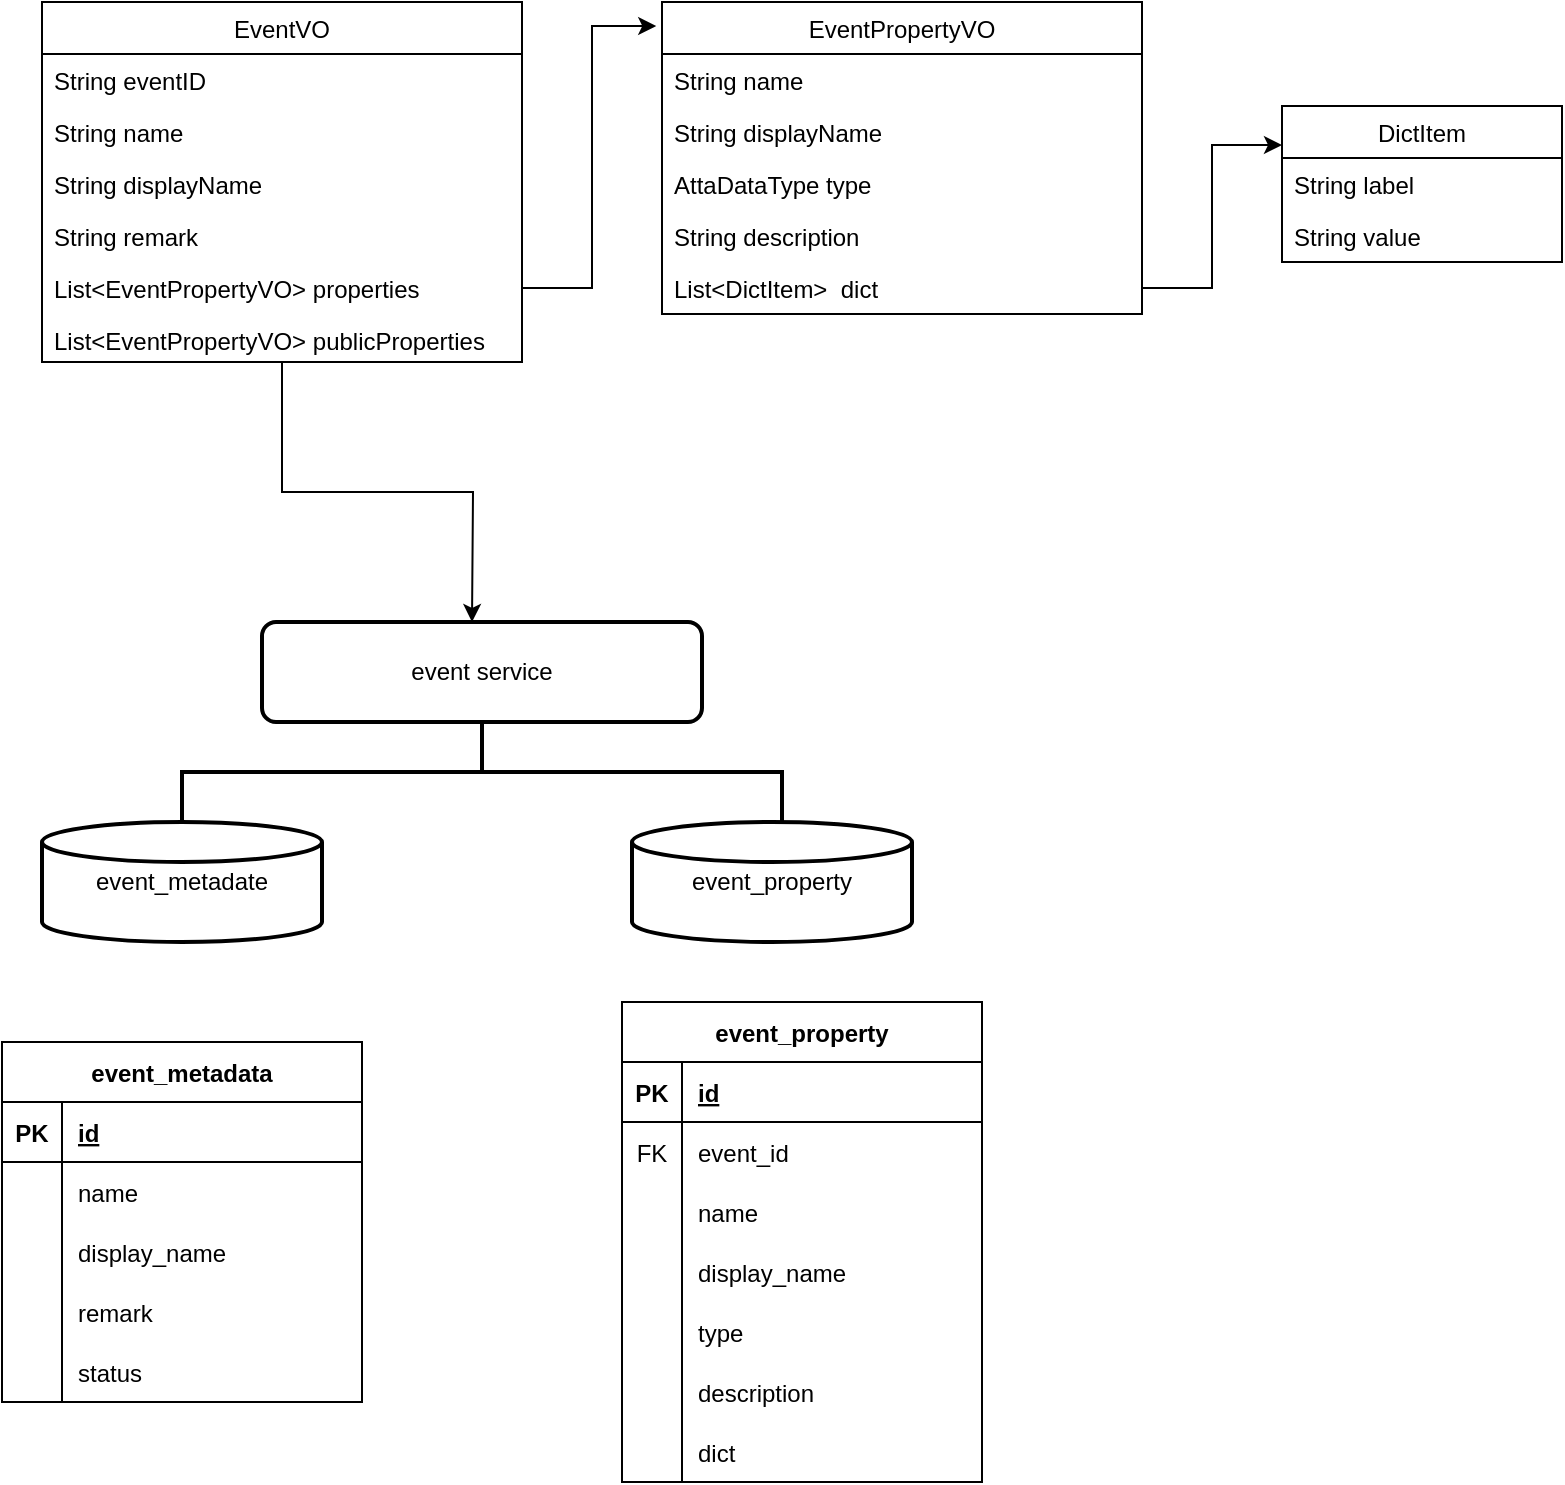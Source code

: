 <mxfile version="20.5.3" type="github">
  <diagram id="R2lEEEUBdFMjLlhIrx00" name="Page-1">
    <mxGraphModel dx="1386" dy="793" grid="1" gridSize="10" guides="1" tooltips="1" connect="1" arrows="1" fold="1" page="1" pageScale="1" pageWidth="850" pageHeight="1100" math="0" shadow="0" extFonts="Permanent Marker^https://fonts.googleapis.com/css?family=Permanent+Marker">
      <root>
        <mxCell id="0" />
        <mxCell id="1" parent="0" />
        <mxCell id="Suku9LMcbhKZrUksjq85-59" style="edgeStyle=orthogonalEdgeStyle;rounded=0;orthogonalLoop=1;jettySize=auto;html=1;" edge="1" parent="1" source="Suku9LMcbhKZrUksjq85-31">
          <mxGeometry relative="1" as="geometry">
            <mxPoint x="275" y="390" as="targetPoint" />
          </mxGeometry>
        </mxCell>
        <mxCell id="Suku9LMcbhKZrUksjq85-31" value="EventVO" style="swimlane;fontStyle=0;childLayout=stackLayout;horizontal=1;startSize=26;fillColor=none;horizontalStack=0;resizeParent=1;resizeParentMax=0;resizeLast=0;collapsible=1;marginBottom=0;" vertex="1" parent="1">
          <mxGeometry x="60" y="80" width="240" height="180" as="geometry" />
        </mxCell>
        <mxCell id="Suku9LMcbhKZrUksjq85-32" value="String eventID" style="text;strokeColor=none;fillColor=none;align=left;verticalAlign=top;spacingLeft=4;spacingRight=4;overflow=hidden;rotatable=0;points=[[0,0.5],[1,0.5]];portConstraint=eastwest;" vertex="1" parent="Suku9LMcbhKZrUksjq85-31">
          <mxGeometry y="26" width="240" height="26" as="geometry" />
        </mxCell>
        <mxCell id="Suku9LMcbhKZrUksjq85-33" value="String name" style="text;strokeColor=none;fillColor=none;align=left;verticalAlign=top;spacingLeft=4;spacingRight=4;overflow=hidden;rotatable=0;points=[[0,0.5],[1,0.5]];portConstraint=eastwest;" vertex="1" parent="Suku9LMcbhKZrUksjq85-31">
          <mxGeometry y="52" width="240" height="26" as="geometry" />
        </mxCell>
        <mxCell id="Suku9LMcbhKZrUksjq85-34" value="String displayName" style="text;strokeColor=none;fillColor=none;align=left;verticalAlign=top;spacingLeft=4;spacingRight=4;overflow=hidden;rotatable=0;points=[[0,0.5],[1,0.5]];portConstraint=eastwest;" vertex="1" parent="Suku9LMcbhKZrUksjq85-31">
          <mxGeometry y="78" width="240" height="26" as="geometry" />
        </mxCell>
        <mxCell id="Suku9LMcbhKZrUksjq85-35" value="String remark" style="text;strokeColor=none;fillColor=none;align=left;verticalAlign=top;spacingLeft=4;spacingRight=4;overflow=hidden;rotatable=0;points=[[0,0.5],[1,0.5]];portConstraint=eastwest;" vertex="1" parent="Suku9LMcbhKZrUksjq85-31">
          <mxGeometry y="104" width="240" height="26" as="geometry" />
        </mxCell>
        <mxCell id="Suku9LMcbhKZrUksjq85-36" value="List&lt;EventPropertyVO&gt; properties" style="text;strokeColor=none;fillColor=none;align=left;verticalAlign=top;spacingLeft=4;spacingRight=4;overflow=hidden;rotatable=0;points=[[0,0.5],[1,0.5]];portConstraint=eastwest;" vertex="1" parent="Suku9LMcbhKZrUksjq85-31">
          <mxGeometry y="130" width="240" height="26" as="geometry" />
        </mxCell>
        <mxCell id="Suku9LMcbhKZrUksjq85-37" value="List&lt;EventPropertyVO&gt; publicProperties" style="text;strokeColor=none;fillColor=none;align=left;verticalAlign=top;spacingLeft=4;spacingRight=4;overflow=hidden;rotatable=0;points=[[0,0.5],[1,0.5]];portConstraint=eastwest;" vertex="1" parent="Suku9LMcbhKZrUksjq85-31">
          <mxGeometry y="156" width="240" height="24" as="geometry" />
        </mxCell>
        <mxCell id="Suku9LMcbhKZrUksjq85-38" style="text;strokeColor=none;fillColor=none;align=left;verticalAlign=top;spacingLeft=4;spacingRight=4;overflow=hidden;rotatable=0;points=[[0,0.5],[1,0.5]];portConstraint=eastwest;" vertex="1" parent="1">
          <mxGeometry x="400" y="186" width="140" height="26" as="geometry" />
        </mxCell>
        <mxCell id="Suku9LMcbhKZrUksjq85-40" value="EventPropertyVO" style="swimlane;fontStyle=0;childLayout=stackLayout;horizontal=1;startSize=26;fillColor=none;horizontalStack=0;resizeParent=1;resizeParentMax=0;resizeLast=0;collapsible=1;marginBottom=0;" vertex="1" parent="1">
          <mxGeometry x="370" y="80" width="240" height="156" as="geometry" />
        </mxCell>
        <mxCell id="Suku9LMcbhKZrUksjq85-41" value="String name" style="text;strokeColor=none;fillColor=none;align=left;verticalAlign=top;spacingLeft=4;spacingRight=4;overflow=hidden;rotatable=0;points=[[0,0.5],[1,0.5]];portConstraint=eastwest;" vertex="1" parent="Suku9LMcbhKZrUksjq85-40">
          <mxGeometry y="26" width="240" height="26" as="geometry" />
        </mxCell>
        <mxCell id="Suku9LMcbhKZrUksjq85-42" value="String displayName" style="text;strokeColor=none;fillColor=none;align=left;verticalAlign=top;spacingLeft=4;spacingRight=4;overflow=hidden;rotatable=0;points=[[0,0.5],[1,0.5]];portConstraint=eastwest;" vertex="1" parent="Suku9LMcbhKZrUksjq85-40">
          <mxGeometry y="52" width="240" height="26" as="geometry" />
        </mxCell>
        <mxCell id="Suku9LMcbhKZrUksjq85-43" value="AttaDataType type" style="text;strokeColor=none;fillColor=none;align=left;verticalAlign=top;spacingLeft=4;spacingRight=4;overflow=hidden;rotatable=0;points=[[0,0.5],[1,0.5]];portConstraint=eastwest;" vertex="1" parent="Suku9LMcbhKZrUksjq85-40">
          <mxGeometry y="78" width="240" height="26" as="geometry" />
        </mxCell>
        <mxCell id="Suku9LMcbhKZrUksjq85-45" value="String description" style="text;strokeColor=none;fillColor=none;align=left;verticalAlign=top;spacingLeft=4;spacingRight=4;overflow=hidden;rotatable=0;points=[[0,0.5],[1,0.5]];portConstraint=eastwest;" vertex="1" parent="Suku9LMcbhKZrUksjq85-40">
          <mxGeometry y="104" width="240" height="26" as="geometry" />
        </mxCell>
        <mxCell id="Suku9LMcbhKZrUksjq85-44" value="List&lt;DictItem&gt;  dict" style="text;strokeColor=none;fillColor=none;align=left;verticalAlign=top;spacingLeft=4;spacingRight=4;overflow=hidden;rotatable=0;points=[[0,0.5],[1,0.5]];portConstraint=eastwest;" vertex="1" parent="Suku9LMcbhKZrUksjq85-40">
          <mxGeometry y="130" width="240" height="26" as="geometry" />
        </mxCell>
        <mxCell id="Suku9LMcbhKZrUksjq85-46" style="edgeStyle=orthogonalEdgeStyle;rounded=0;orthogonalLoop=1;jettySize=auto;html=1;entryX=-0.012;entryY=0.077;entryDx=0;entryDy=0;entryPerimeter=0;" edge="1" parent="1" source="Suku9LMcbhKZrUksjq85-36" target="Suku9LMcbhKZrUksjq85-40">
          <mxGeometry relative="1" as="geometry" />
        </mxCell>
        <mxCell id="Suku9LMcbhKZrUksjq85-51" value="DictItem" style="swimlane;fontStyle=0;childLayout=stackLayout;horizontal=1;startSize=26;fillColor=none;horizontalStack=0;resizeParent=1;resizeParentMax=0;resizeLast=0;collapsible=1;marginBottom=0;" vertex="1" parent="1">
          <mxGeometry x="680" y="132" width="140" height="78" as="geometry" />
        </mxCell>
        <mxCell id="Suku9LMcbhKZrUksjq85-52" value="String label" style="text;strokeColor=none;fillColor=none;align=left;verticalAlign=top;spacingLeft=4;spacingRight=4;overflow=hidden;rotatable=0;points=[[0,0.5],[1,0.5]];portConstraint=eastwest;" vertex="1" parent="Suku9LMcbhKZrUksjq85-51">
          <mxGeometry y="26" width="140" height="26" as="geometry" />
        </mxCell>
        <mxCell id="Suku9LMcbhKZrUksjq85-53" value="String value" style="text;strokeColor=none;fillColor=none;align=left;verticalAlign=top;spacingLeft=4;spacingRight=4;overflow=hidden;rotatable=0;points=[[0,0.5],[1,0.5]];portConstraint=eastwest;" vertex="1" parent="Suku9LMcbhKZrUksjq85-51">
          <mxGeometry y="52" width="140" height="26" as="geometry" />
        </mxCell>
        <mxCell id="Suku9LMcbhKZrUksjq85-55" style="edgeStyle=orthogonalEdgeStyle;rounded=0;orthogonalLoop=1;jettySize=auto;html=1;entryX=0;entryY=0.25;entryDx=0;entryDy=0;" edge="1" parent="1" source="Suku9LMcbhKZrUksjq85-44" target="Suku9LMcbhKZrUksjq85-51">
          <mxGeometry relative="1" as="geometry" />
        </mxCell>
        <mxCell id="Suku9LMcbhKZrUksjq85-60" value="event service" style="rounded=1;whiteSpace=wrap;html=1;absoluteArcSize=1;arcSize=14;strokeWidth=2;" vertex="1" parent="1">
          <mxGeometry x="170" y="390" width="220" height="50" as="geometry" />
        </mxCell>
        <mxCell id="Suku9LMcbhKZrUksjq85-61" value="event_metadate" style="strokeWidth=2;html=1;shape=mxgraph.flowchart.database;whiteSpace=wrap;" vertex="1" parent="1">
          <mxGeometry x="60" y="490" width="140" height="60" as="geometry" />
        </mxCell>
        <mxCell id="Suku9LMcbhKZrUksjq85-62" value="event_property" style="strokeWidth=2;html=1;shape=mxgraph.flowchart.database;whiteSpace=wrap;" vertex="1" parent="1">
          <mxGeometry x="355" y="490" width="140" height="60" as="geometry" />
        </mxCell>
        <mxCell id="Suku9LMcbhKZrUksjq85-63" value="" style="strokeWidth=2;html=1;shape=mxgraph.flowchart.annotation_2;align=left;labelPosition=right;pointerEvents=1;direction=south;" vertex="1" parent="1">
          <mxGeometry x="130" y="440" width="300" height="50" as="geometry" />
        </mxCell>
        <mxCell id="Suku9LMcbhKZrUksjq85-66" value="event_property" style="shape=table;startSize=30;container=1;collapsible=1;childLayout=tableLayout;fixedRows=1;rowLines=0;fontStyle=1;align=center;resizeLast=1;" vertex="1" parent="1">
          <mxGeometry x="350" y="580" width="180" height="240" as="geometry" />
        </mxCell>
        <mxCell id="Suku9LMcbhKZrUksjq85-67" value="" style="shape=tableRow;horizontal=0;startSize=0;swimlaneHead=0;swimlaneBody=0;fillColor=none;collapsible=0;dropTarget=0;points=[[0,0.5],[1,0.5]];portConstraint=eastwest;top=0;left=0;right=0;bottom=1;" vertex="1" parent="Suku9LMcbhKZrUksjq85-66">
          <mxGeometry y="30" width="180" height="30" as="geometry" />
        </mxCell>
        <mxCell id="Suku9LMcbhKZrUksjq85-68" value="PK" style="shape=partialRectangle;connectable=0;fillColor=none;top=0;left=0;bottom=0;right=0;fontStyle=1;overflow=hidden;" vertex="1" parent="Suku9LMcbhKZrUksjq85-67">
          <mxGeometry width="30" height="30" as="geometry">
            <mxRectangle width="30" height="30" as="alternateBounds" />
          </mxGeometry>
        </mxCell>
        <mxCell id="Suku9LMcbhKZrUksjq85-69" value="id" style="shape=partialRectangle;connectable=0;fillColor=none;top=0;left=0;bottom=0;right=0;align=left;spacingLeft=6;fontStyle=5;overflow=hidden;" vertex="1" parent="Suku9LMcbhKZrUksjq85-67">
          <mxGeometry x="30" width="150" height="30" as="geometry">
            <mxRectangle width="150" height="30" as="alternateBounds" />
          </mxGeometry>
        </mxCell>
        <mxCell id="Suku9LMcbhKZrUksjq85-70" value="" style="shape=tableRow;horizontal=0;startSize=0;swimlaneHead=0;swimlaneBody=0;fillColor=none;collapsible=0;dropTarget=0;points=[[0,0.5],[1,0.5]];portConstraint=eastwest;top=0;left=0;right=0;bottom=0;" vertex="1" parent="Suku9LMcbhKZrUksjq85-66">
          <mxGeometry y="60" width="180" height="30" as="geometry" />
        </mxCell>
        <mxCell id="Suku9LMcbhKZrUksjq85-71" value="FK" style="shape=partialRectangle;connectable=0;fillColor=none;top=0;left=0;bottom=0;right=0;editable=1;overflow=hidden;" vertex="1" parent="Suku9LMcbhKZrUksjq85-70">
          <mxGeometry width="30" height="30" as="geometry">
            <mxRectangle width="30" height="30" as="alternateBounds" />
          </mxGeometry>
        </mxCell>
        <mxCell id="Suku9LMcbhKZrUksjq85-72" value="event_id" style="shape=partialRectangle;connectable=0;fillColor=none;top=0;left=0;bottom=0;right=0;align=left;spacingLeft=6;overflow=hidden;" vertex="1" parent="Suku9LMcbhKZrUksjq85-70">
          <mxGeometry x="30" width="150" height="30" as="geometry">
            <mxRectangle width="150" height="30" as="alternateBounds" />
          </mxGeometry>
        </mxCell>
        <mxCell id="Suku9LMcbhKZrUksjq85-73" value="" style="shape=tableRow;horizontal=0;startSize=0;swimlaneHead=0;swimlaneBody=0;fillColor=none;collapsible=0;dropTarget=0;points=[[0,0.5],[1,0.5]];portConstraint=eastwest;top=0;left=0;right=0;bottom=0;" vertex="1" parent="Suku9LMcbhKZrUksjq85-66">
          <mxGeometry y="90" width="180" height="30" as="geometry" />
        </mxCell>
        <mxCell id="Suku9LMcbhKZrUksjq85-74" value="" style="shape=partialRectangle;connectable=0;fillColor=none;top=0;left=0;bottom=0;right=0;editable=1;overflow=hidden;" vertex="1" parent="Suku9LMcbhKZrUksjq85-73">
          <mxGeometry width="30" height="30" as="geometry">
            <mxRectangle width="30" height="30" as="alternateBounds" />
          </mxGeometry>
        </mxCell>
        <mxCell id="Suku9LMcbhKZrUksjq85-75" value="name" style="shape=partialRectangle;connectable=0;fillColor=none;top=0;left=0;bottom=0;right=0;align=left;spacingLeft=6;overflow=hidden;" vertex="1" parent="Suku9LMcbhKZrUksjq85-73">
          <mxGeometry x="30" width="150" height="30" as="geometry">
            <mxRectangle width="150" height="30" as="alternateBounds" />
          </mxGeometry>
        </mxCell>
        <mxCell id="Suku9LMcbhKZrUksjq85-76" value="" style="shape=tableRow;horizontal=0;startSize=0;swimlaneHead=0;swimlaneBody=0;fillColor=none;collapsible=0;dropTarget=0;points=[[0,0.5],[1,0.5]];portConstraint=eastwest;top=0;left=0;right=0;bottom=0;" vertex="1" parent="Suku9LMcbhKZrUksjq85-66">
          <mxGeometry y="120" width="180" height="30" as="geometry" />
        </mxCell>
        <mxCell id="Suku9LMcbhKZrUksjq85-77" value="" style="shape=partialRectangle;connectable=0;fillColor=none;top=0;left=0;bottom=0;right=0;editable=1;overflow=hidden;" vertex="1" parent="Suku9LMcbhKZrUksjq85-76">
          <mxGeometry width="30" height="30" as="geometry">
            <mxRectangle width="30" height="30" as="alternateBounds" />
          </mxGeometry>
        </mxCell>
        <mxCell id="Suku9LMcbhKZrUksjq85-78" value="display_name" style="shape=partialRectangle;connectable=0;fillColor=none;top=0;left=0;bottom=0;right=0;align=left;spacingLeft=6;overflow=hidden;" vertex="1" parent="Suku9LMcbhKZrUksjq85-76">
          <mxGeometry x="30" width="150" height="30" as="geometry">
            <mxRectangle width="150" height="30" as="alternateBounds" />
          </mxGeometry>
        </mxCell>
        <mxCell id="Suku9LMcbhKZrUksjq85-79" style="shape=tableRow;horizontal=0;startSize=0;swimlaneHead=0;swimlaneBody=0;fillColor=none;collapsible=0;dropTarget=0;points=[[0,0.5],[1,0.5]];portConstraint=eastwest;top=0;left=0;right=0;bottom=0;" vertex="1" parent="Suku9LMcbhKZrUksjq85-66">
          <mxGeometry y="150" width="180" height="30" as="geometry" />
        </mxCell>
        <mxCell id="Suku9LMcbhKZrUksjq85-80" style="shape=partialRectangle;connectable=0;fillColor=none;top=0;left=0;bottom=0;right=0;editable=1;overflow=hidden;" vertex="1" parent="Suku9LMcbhKZrUksjq85-79">
          <mxGeometry width="30" height="30" as="geometry">
            <mxRectangle width="30" height="30" as="alternateBounds" />
          </mxGeometry>
        </mxCell>
        <mxCell id="Suku9LMcbhKZrUksjq85-81" value="type" style="shape=partialRectangle;connectable=0;fillColor=none;top=0;left=0;bottom=0;right=0;align=left;spacingLeft=6;overflow=hidden;" vertex="1" parent="Suku9LMcbhKZrUksjq85-79">
          <mxGeometry x="30" width="150" height="30" as="geometry">
            <mxRectangle width="150" height="30" as="alternateBounds" />
          </mxGeometry>
        </mxCell>
        <mxCell id="Suku9LMcbhKZrUksjq85-82" style="shape=tableRow;horizontal=0;startSize=0;swimlaneHead=0;swimlaneBody=0;fillColor=none;collapsible=0;dropTarget=0;points=[[0,0.5],[1,0.5]];portConstraint=eastwest;top=0;left=0;right=0;bottom=0;" vertex="1" parent="Suku9LMcbhKZrUksjq85-66">
          <mxGeometry y="180" width="180" height="30" as="geometry" />
        </mxCell>
        <mxCell id="Suku9LMcbhKZrUksjq85-83" style="shape=partialRectangle;connectable=0;fillColor=none;top=0;left=0;bottom=0;right=0;editable=1;overflow=hidden;" vertex="1" parent="Suku9LMcbhKZrUksjq85-82">
          <mxGeometry width="30" height="30" as="geometry">
            <mxRectangle width="30" height="30" as="alternateBounds" />
          </mxGeometry>
        </mxCell>
        <mxCell id="Suku9LMcbhKZrUksjq85-84" value="description" style="shape=partialRectangle;connectable=0;fillColor=none;top=0;left=0;bottom=0;right=0;align=left;spacingLeft=6;overflow=hidden;" vertex="1" parent="Suku9LMcbhKZrUksjq85-82">
          <mxGeometry x="30" width="150" height="30" as="geometry">
            <mxRectangle width="150" height="30" as="alternateBounds" />
          </mxGeometry>
        </mxCell>
        <mxCell id="Suku9LMcbhKZrUksjq85-85" style="shape=tableRow;horizontal=0;startSize=0;swimlaneHead=0;swimlaneBody=0;fillColor=none;collapsible=0;dropTarget=0;points=[[0,0.5],[1,0.5]];portConstraint=eastwest;top=0;left=0;right=0;bottom=0;" vertex="1" parent="Suku9LMcbhKZrUksjq85-66">
          <mxGeometry y="210" width="180" height="30" as="geometry" />
        </mxCell>
        <mxCell id="Suku9LMcbhKZrUksjq85-86" style="shape=partialRectangle;connectable=0;fillColor=none;top=0;left=0;bottom=0;right=0;editable=1;overflow=hidden;" vertex="1" parent="Suku9LMcbhKZrUksjq85-85">
          <mxGeometry width="30" height="30" as="geometry">
            <mxRectangle width="30" height="30" as="alternateBounds" />
          </mxGeometry>
        </mxCell>
        <mxCell id="Suku9LMcbhKZrUksjq85-87" value="dict" style="shape=partialRectangle;connectable=0;fillColor=none;top=0;left=0;bottom=0;right=0;align=left;spacingLeft=6;overflow=hidden;" vertex="1" parent="Suku9LMcbhKZrUksjq85-85">
          <mxGeometry x="30" width="150" height="30" as="geometry">
            <mxRectangle width="150" height="30" as="alternateBounds" />
          </mxGeometry>
        </mxCell>
        <mxCell id="Suku9LMcbhKZrUksjq85-88" value="event_metadata" style="shape=table;startSize=30;container=1;collapsible=1;childLayout=tableLayout;fixedRows=1;rowLines=0;fontStyle=1;align=center;resizeLast=1;" vertex="1" parent="1">
          <mxGeometry x="40" y="600" width="180" height="180" as="geometry" />
        </mxCell>
        <mxCell id="Suku9LMcbhKZrUksjq85-89" value="" style="shape=tableRow;horizontal=0;startSize=0;swimlaneHead=0;swimlaneBody=0;fillColor=none;collapsible=0;dropTarget=0;points=[[0,0.5],[1,0.5]];portConstraint=eastwest;top=0;left=0;right=0;bottom=1;" vertex="1" parent="Suku9LMcbhKZrUksjq85-88">
          <mxGeometry y="30" width="180" height="30" as="geometry" />
        </mxCell>
        <mxCell id="Suku9LMcbhKZrUksjq85-90" value="PK" style="shape=partialRectangle;connectable=0;fillColor=none;top=0;left=0;bottom=0;right=0;fontStyle=1;overflow=hidden;" vertex="1" parent="Suku9LMcbhKZrUksjq85-89">
          <mxGeometry width="30" height="30" as="geometry">
            <mxRectangle width="30" height="30" as="alternateBounds" />
          </mxGeometry>
        </mxCell>
        <mxCell id="Suku9LMcbhKZrUksjq85-91" value="id" style="shape=partialRectangle;connectable=0;fillColor=none;top=0;left=0;bottom=0;right=0;align=left;spacingLeft=6;fontStyle=5;overflow=hidden;" vertex="1" parent="Suku9LMcbhKZrUksjq85-89">
          <mxGeometry x="30" width="150" height="30" as="geometry">
            <mxRectangle width="150" height="30" as="alternateBounds" />
          </mxGeometry>
        </mxCell>
        <mxCell id="Suku9LMcbhKZrUksjq85-92" value="" style="shape=tableRow;horizontal=0;startSize=0;swimlaneHead=0;swimlaneBody=0;fillColor=none;collapsible=0;dropTarget=0;points=[[0,0.5],[1,0.5]];portConstraint=eastwest;top=0;left=0;right=0;bottom=0;" vertex="1" parent="Suku9LMcbhKZrUksjq85-88">
          <mxGeometry y="60" width="180" height="30" as="geometry" />
        </mxCell>
        <mxCell id="Suku9LMcbhKZrUksjq85-93" value="" style="shape=partialRectangle;connectable=0;fillColor=none;top=0;left=0;bottom=0;right=0;editable=1;overflow=hidden;" vertex="1" parent="Suku9LMcbhKZrUksjq85-92">
          <mxGeometry width="30" height="30" as="geometry">
            <mxRectangle width="30" height="30" as="alternateBounds" />
          </mxGeometry>
        </mxCell>
        <mxCell id="Suku9LMcbhKZrUksjq85-94" value="name" style="shape=partialRectangle;connectable=0;fillColor=none;top=0;left=0;bottom=0;right=0;align=left;spacingLeft=6;overflow=hidden;" vertex="1" parent="Suku9LMcbhKZrUksjq85-92">
          <mxGeometry x="30" width="150" height="30" as="geometry">
            <mxRectangle width="150" height="30" as="alternateBounds" />
          </mxGeometry>
        </mxCell>
        <mxCell id="Suku9LMcbhKZrUksjq85-95" value="" style="shape=tableRow;horizontal=0;startSize=0;swimlaneHead=0;swimlaneBody=0;fillColor=none;collapsible=0;dropTarget=0;points=[[0,0.5],[1,0.5]];portConstraint=eastwest;top=0;left=0;right=0;bottom=0;" vertex="1" parent="Suku9LMcbhKZrUksjq85-88">
          <mxGeometry y="90" width="180" height="30" as="geometry" />
        </mxCell>
        <mxCell id="Suku9LMcbhKZrUksjq85-96" value="" style="shape=partialRectangle;connectable=0;fillColor=none;top=0;left=0;bottom=0;right=0;editable=1;overflow=hidden;" vertex="1" parent="Suku9LMcbhKZrUksjq85-95">
          <mxGeometry width="30" height="30" as="geometry">
            <mxRectangle width="30" height="30" as="alternateBounds" />
          </mxGeometry>
        </mxCell>
        <mxCell id="Suku9LMcbhKZrUksjq85-97" value="display_name" style="shape=partialRectangle;connectable=0;fillColor=none;top=0;left=0;bottom=0;right=0;align=left;spacingLeft=6;overflow=hidden;" vertex="1" parent="Suku9LMcbhKZrUksjq85-95">
          <mxGeometry x="30" width="150" height="30" as="geometry">
            <mxRectangle width="150" height="30" as="alternateBounds" />
          </mxGeometry>
        </mxCell>
        <mxCell id="Suku9LMcbhKZrUksjq85-98" value="" style="shape=tableRow;horizontal=0;startSize=0;swimlaneHead=0;swimlaneBody=0;fillColor=none;collapsible=0;dropTarget=0;points=[[0,0.5],[1,0.5]];portConstraint=eastwest;top=0;left=0;right=0;bottom=0;" vertex="1" parent="Suku9LMcbhKZrUksjq85-88">
          <mxGeometry y="120" width="180" height="30" as="geometry" />
        </mxCell>
        <mxCell id="Suku9LMcbhKZrUksjq85-99" value="" style="shape=partialRectangle;connectable=0;fillColor=none;top=0;left=0;bottom=0;right=0;editable=1;overflow=hidden;" vertex="1" parent="Suku9LMcbhKZrUksjq85-98">
          <mxGeometry width="30" height="30" as="geometry">
            <mxRectangle width="30" height="30" as="alternateBounds" />
          </mxGeometry>
        </mxCell>
        <mxCell id="Suku9LMcbhKZrUksjq85-100" value="remark" style="shape=partialRectangle;connectable=0;fillColor=none;top=0;left=0;bottom=0;right=0;align=left;spacingLeft=6;overflow=hidden;" vertex="1" parent="Suku9LMcbhKZrUksjq85-98">
          <mxGeometry x="30" width="150" height="30" as="geometry">
            <mxRectangle width="150" height="30" as="alternateBounds" />
          </mxGeometry>
        </mxCell>
        <mxCell id="Suku9LMcbhKZrUksjq85-101" style="shape=tableRow;horizontal=0;startSize=0;swimlaneHead=0;swimlaneBody=0;fillColor=none;collapsible=0;dropTarget=0;points=[[0,0.5],[1,0.5]];portConstraint=eastwest;top=0;left=0;right=0;bottom=0;" vertex="1" parent="Suku9LMcbhKZrUksjq85-88">
          <mxGeometry y="150" width="180" height="30" as="geometry" />
        </mxCell>
        <mxCell id="Suku9LMcbhKZrUksjq85-102" style="shape=partialRectangle;connectable=0;fillColor=none;top=0;left=0;bottom=0;right=0;editable=1;overflow=hidden;" vertex="1" parent="Suku9LMcbhKZrUksjq85-101">
          <mxGeometry width="30" height="30" as="geometry">
            <mxRectangle width="30" height="30" as="alternateBounds" />
          </mxGeometry>
        </mxCell>
        <mxCell id="Suku9LMcbhKZrUksjq85-103" value="status" style="shape=partialRectangle;connectable=0;fillColor=none;top=0;left=0;bottom=0;right=0;align=left;spacingLeft=6;overflow=hidden;" vertex="1" parent="Suku9LMcbhKZrUksjq85-101">
          <mxGeometry x="30" width="150" height="30" as="geometry">
            <mxRectangle width="150" height="30" as="alternateBounds" />
          </mxGeometry>
        </mxCell>
      </root>
    </mxGraphModel>
  </diagram>
</mxfile>
